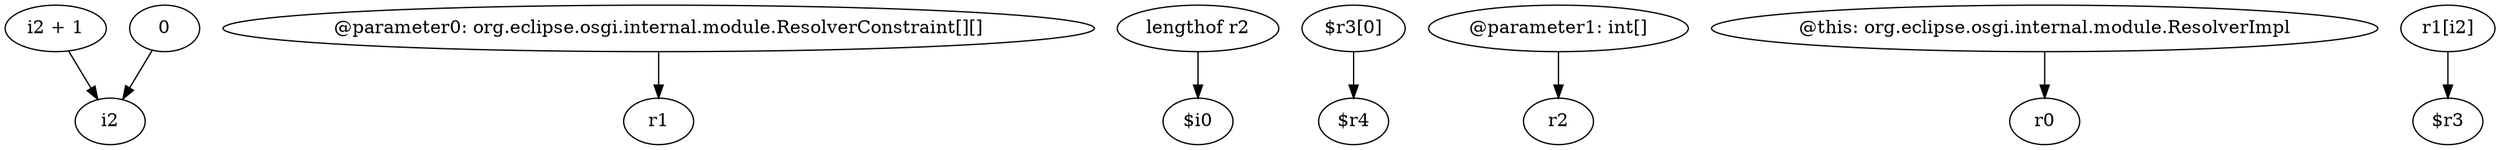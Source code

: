 digraph g {
0[label="i2 + 1"]
1[label="i2"]
0->1[label=""]
2[label="0"]
2->1[label=""]
3[label="@parameter0: org.eclipse.osgi.internal.module.ResolverConstraint[][]"]
4[label="r1"]
3->4[label=""]
5[label="lengthof r2"]
6[label="$i0"]
5->6[label=""]
7[label="$r3[0]"]
8[label="$r4"]
7->8[label=""]
9[label="@parameter1: int[]"]
10[label="r2"]
9->10[label=""]
11[label="@this: org.eclipse.osgi.internal.module.ResolverImpl"]
12[label="r0"]
11->12[label=""]
13[label="r1[i2]"]
14[label="$r3"]
13->14[label=""]
}
